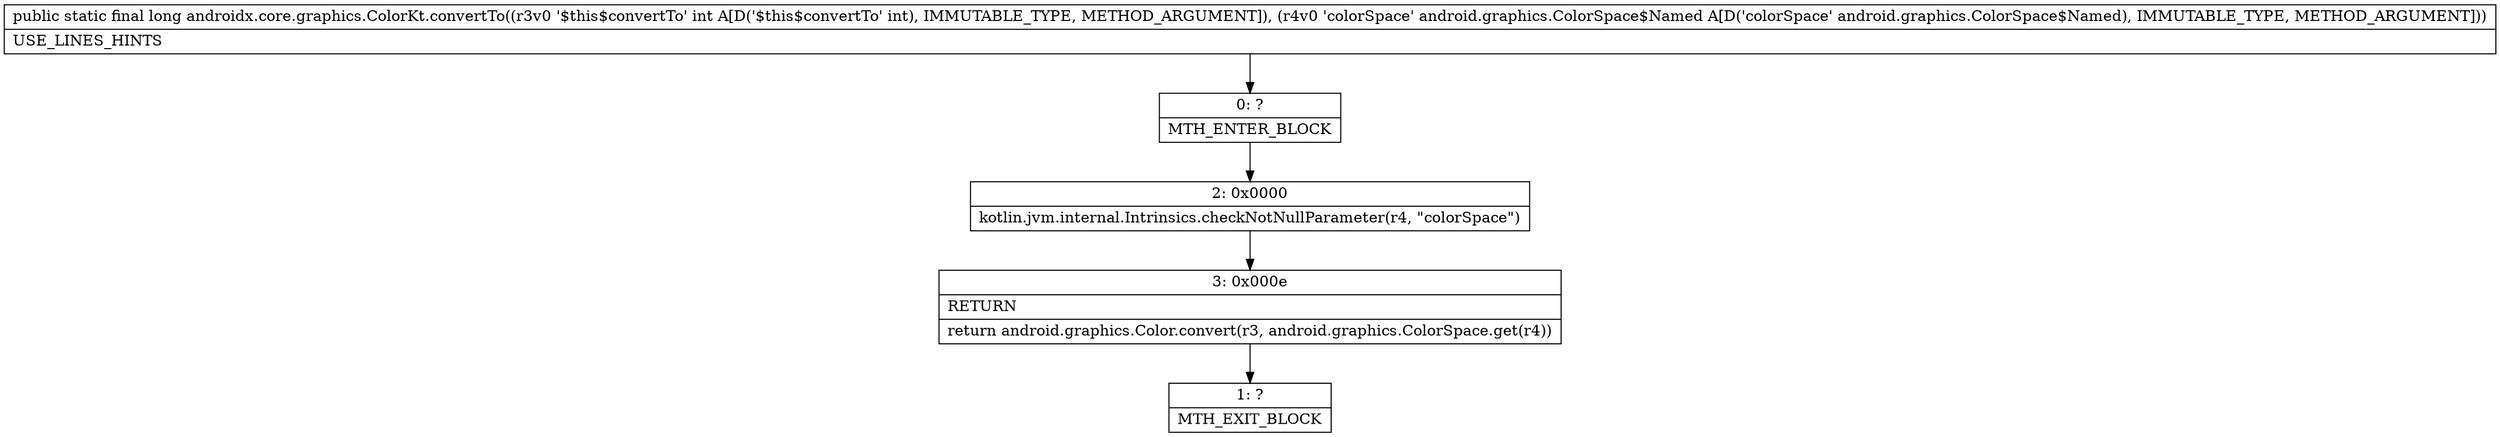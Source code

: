 digraph "CFG forandroidx.core.graphics.ColorKt.convertTo(ILandroid\/graphics\/ColorSpace$Named;)J" {
Node_0 [shape=record,label="{0\:\ ?|MTH_ENTER_BLOCK\l}"];
Node_2 [shape=record,label="{2\:\ 0x0000|kotlin.jvm.internal.Intrinsics.checkNotNullParameter(r4, \"colorSpace\")\l}"];
Node_3 [shape=record,label="{3\:\ 0x000e|RETURN\l|return android.graphics.Color.convert(r3, android.graphics.ColorSpace.get(r4))\l}"];
Node_1 [shape=record,label="{1\:\ ?|MTH_EXIT_BLOCK\l}"];
MethodNode[shape=record,label="{public static final long androidx.core.graphics.ColorKt.convertTo((r3v0 '$this$convertTo' int A[D('$this$convertTo' int), IMMUTABLE_TYPE, METHOD_ARGUMENT]), (r4v0 'colorSpace' android.graphics.ColorSpace$Named A[D('colorSpace' android.graphics.ColorSpace$Named), IMMUTABLE_TYPE, METHOD_ARGUMENT]))  | USE_LINES_HINTS\l}"];
MethodNode -> Node_0;Node_0 -> Node_2;
Node_2 -> Node_3;
Node_3 -> Node_1;
}

